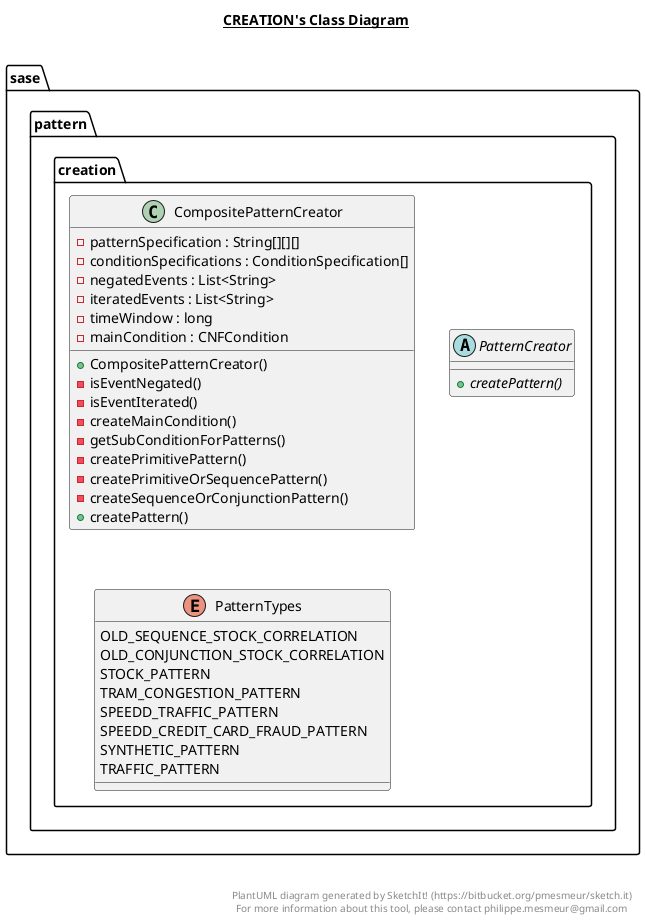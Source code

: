 @startuml

title __CREATION's Class Diagram__\n

  package sase.pattern {
    package sase.pattern.creation {
      class CompositePatternCreator {
          - patternSpecification : String[][][]
          - conditionSpecifications : ConditionSpecification[]
          - negatedEvents : List<String>
          - iteratedEvents : List<String>
          - timeWindow : long
          - mainCondition : CNFCondition
          + CompositePatternCreator()
          - isEventNegated()
          - isEventIterated()
          - createMainCondition()
          - getSubConditionForPatterns()
          - createPrimitivePattern()
          - createPrimitiveOrSequencePattern()
          - createSequenceOrConjunctionPattern()
          + createPattern()
      }
    }
  }
  

  package sase.pattern {
    package sase.pattern.creation {
      abstract class PatternCreator {
          {abstract} + createPattern()
      }
    }
  }
  

  package sase.pattern {
    package sase.pattern.creation {
      enum PatternTypes {
        OLD_SEQUENCE_STOCK_CORRELATION
        OLD_CONJUNCTION_STOCK_CORRELATION
        STOCK_PATTERN
        TRAM_CONGESTION_PATTERN
        SPEEDD_TRAFFIC_PATTERN
        SPEEDD_CREDIT_CARD_FRAUD_PATTERN
        SYNTHETIC_PATTERN
        TRAFFIC_PATTERN
      }
    }
  }
  



right footer


PlantUML diagram generated by SketchIt! (https://bitbucket.org/pmesmeur/sketch.it)
For more information about this tool, please contact philippe.mesmeur@gmail.com
endfooter

@enduml
